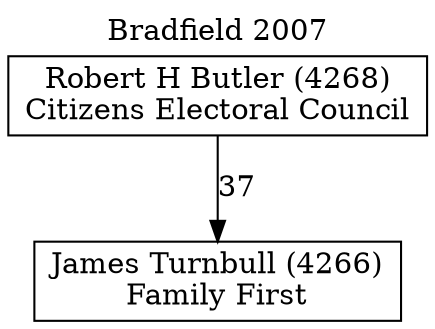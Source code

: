 // House preference flow
digraph "James Turnbull (4266)_Bradfield_2007" {
	graph [label="Bradfield 2007" labelloc=t mclimit=10]
	node [shape=box]
	"James Turnbull (4266)" [label="James Turnbull (4266)
Family First"]
	"Robert H Butler (4268)" [label="Robert H Butler (4268)
Citizens Electoral Council"]
	"Robert H Butler (4268)" -> "James Turnbull (4266)" [label=37]
}
